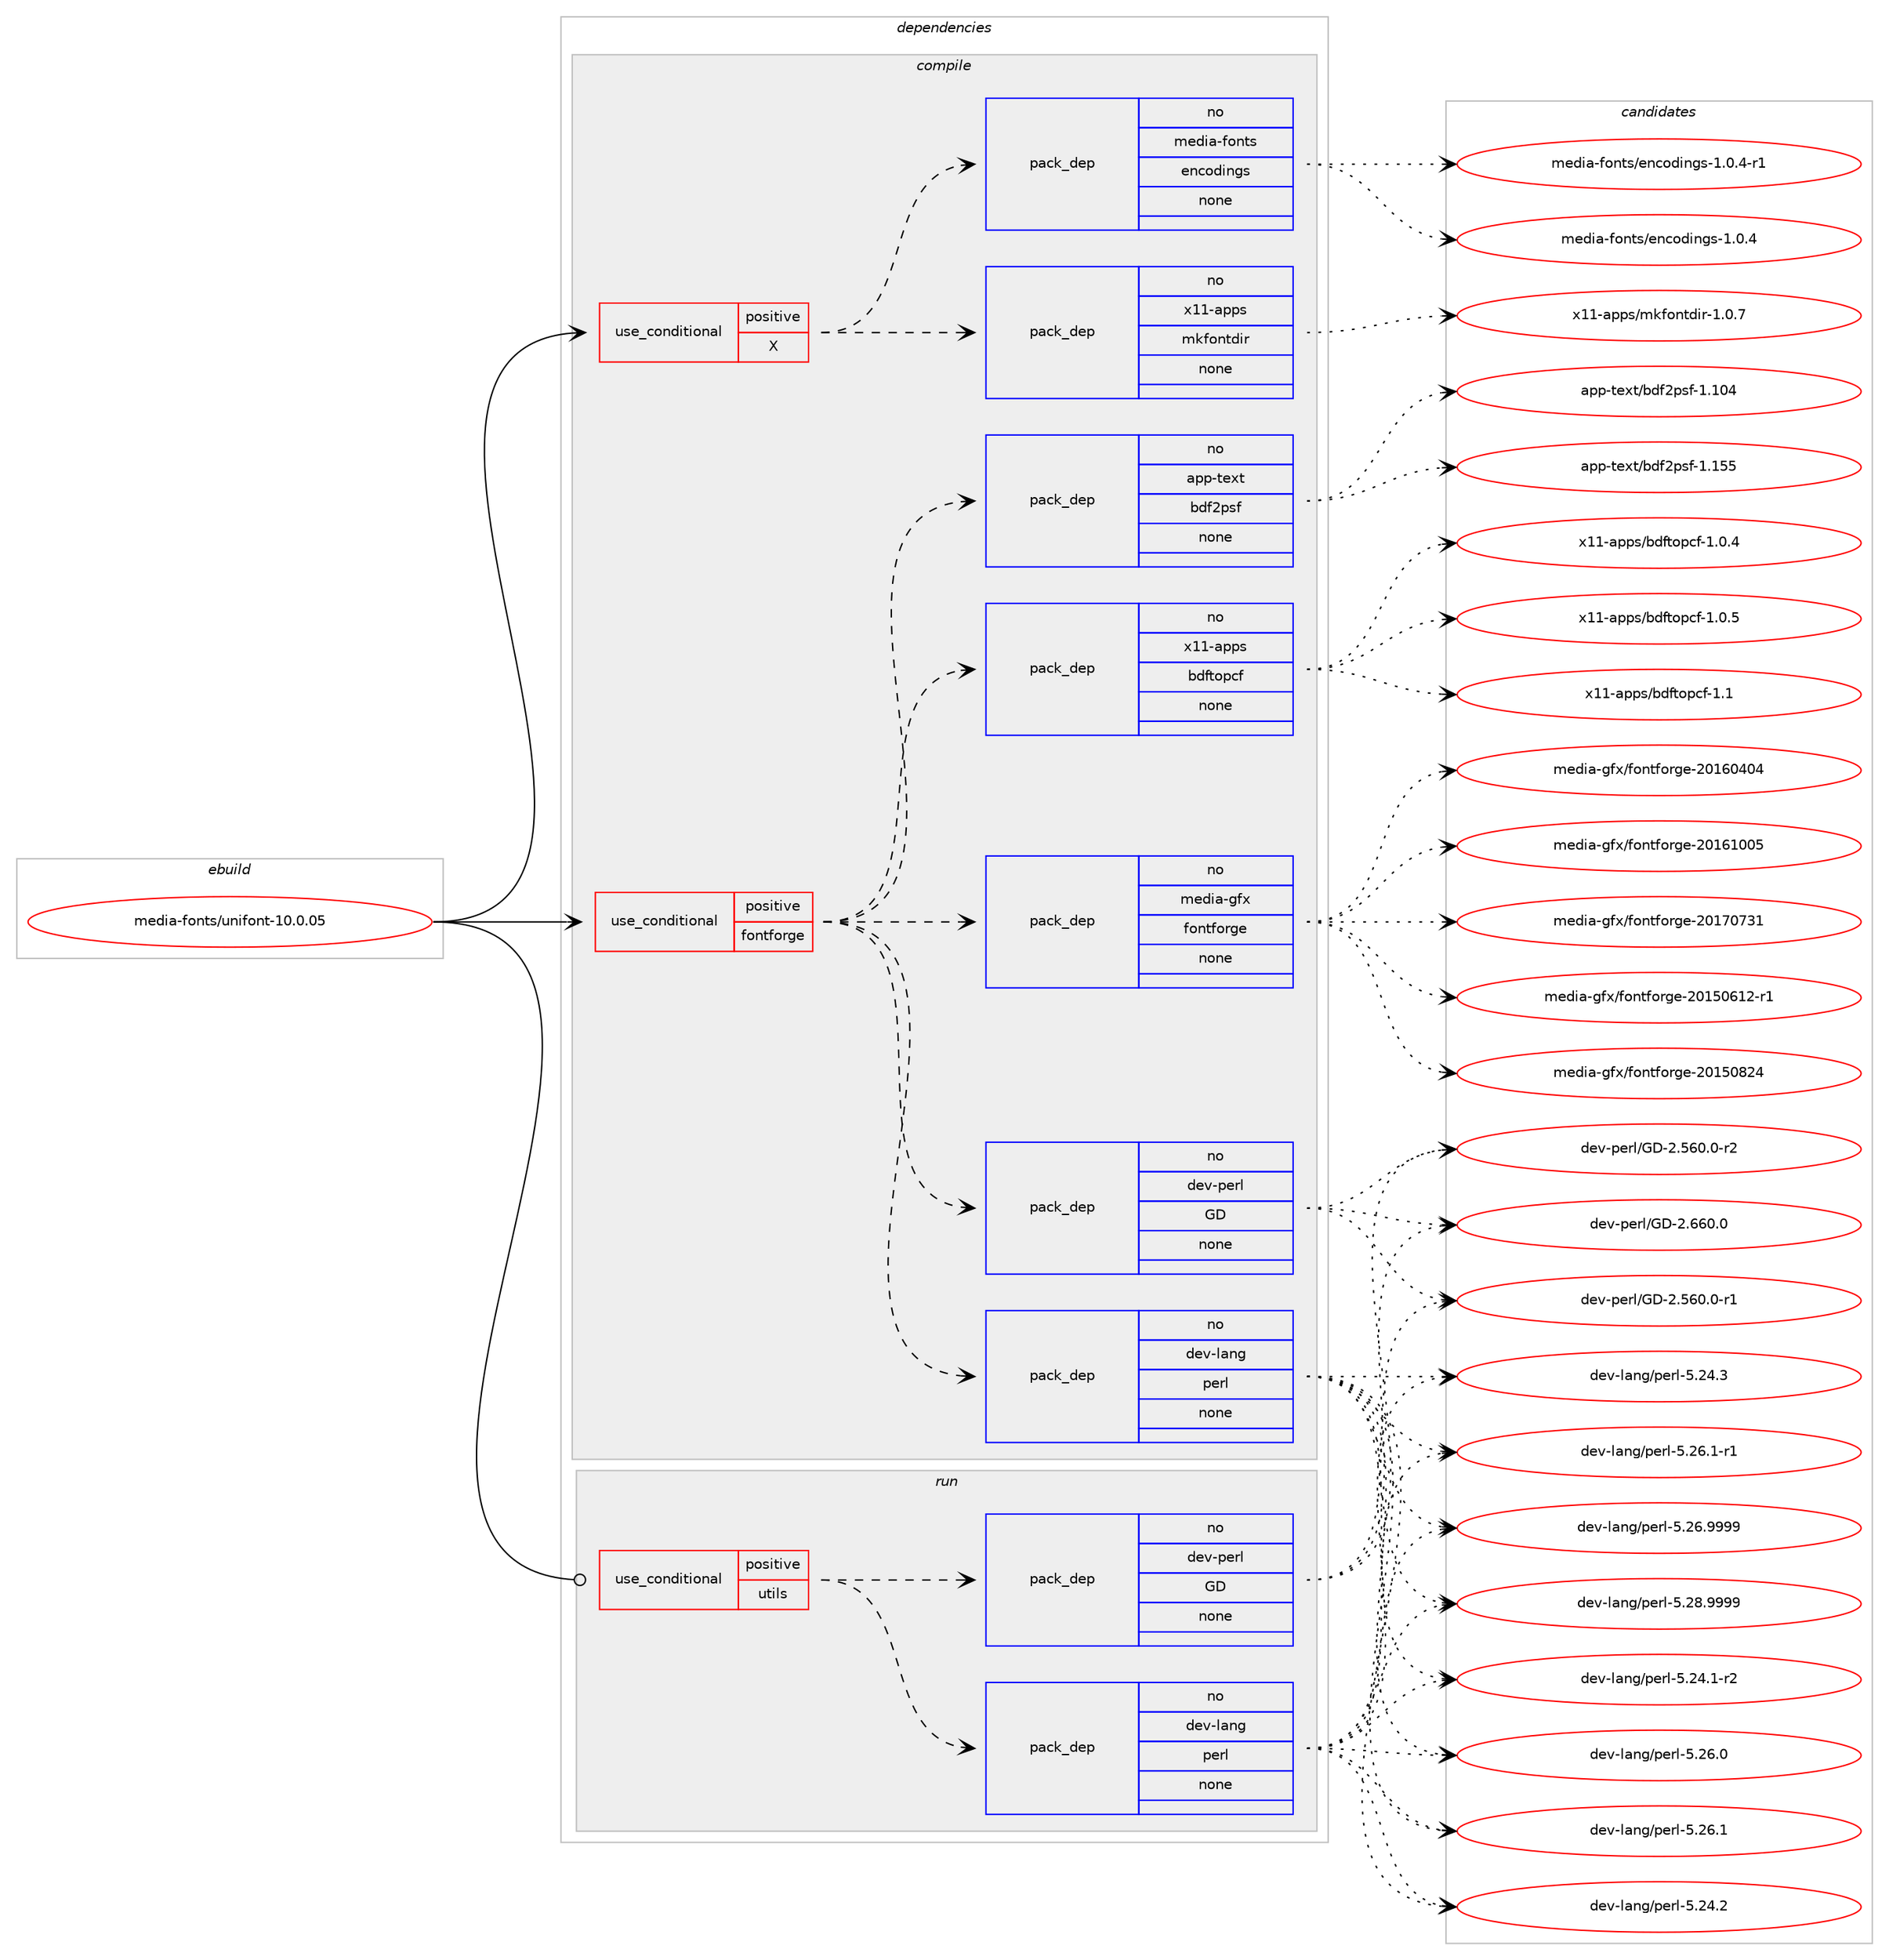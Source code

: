 digraph prolog {

# *************
# Graph options
# *************

newrank=true;
concentrate=true;
compound=true;
graph [rankdir=LR,fontname=Helvetica,fontsize=10,ranksep=1.5];#, ranksep=2.5, nodesep=0.2];
edge  [arrowhead=vee];
node  [fontname=Helvetica,fontsize=10];

# **********
# The ebuild
# **********

subgraph cluster_leftcol {
color=gray;
rank=same;
label=<<i>ebuild</i>>;
id [label="media-fonts/unifont-10.0.05", color=red, width=4, href="../media-fonts/unifont-10.0.05.svg"];
}

# ****************
# The dependencies
# ****************

subgraph cluster_midcol {
color=gray;
label=<<i>dependencies</i>>;
subgraph cluster_compile {
fillcolor="#eeeeee";
style=filled;
label=<<i>compile</i>>;
subgraph cond86801 {
dependency350526 [label=<<TABLE BORDER="0" CELLBORDER="1" CELLSPACING="0" CELLPADDING="4"><TR><TD ROWSPAN="3" CELLPADDING="10">use_conditional</TD></TR><TR><TD>positive</TD></TR><TR><TD>X</TD></TR></TABLE>>, shape=none, color=red];
subgraph pack258399 {
dependency350527 [label=<<TABLE BORDER="0" CELLBORDER="1" CELLSPACING="0" CELLPADDING="4" WIDTH="220"><TR><TD ROWSPAN="6" CELLPADDING="30">pack_dep</TD></TR><TR><TD WIDTH="110">no</TD></TR><TR><TD>x11-apps</TD></TR><TR><TD>mkfontdir</TD></TR><TR><TD>none</TD></TR><TR><TD></TD></TR></TABLE>>, shape=none, color=blue];
}
dependency350526:e -> dependency350527:w [weight=20,style="dashed",arrowhead="vee"];
subgraph pack258400 {
dependency350528 [label=<<TABLE BORDER="0" CELLBORDER="1" CELLSPACING="0" CELLPADDING="4" WIDTH="220"><TR><TD ROWSPAN="6" CELLPADDING="30">pack_dep</TD></TR><TR><TD WIDTH="110">no</TD></TR><TR><TD>media-fonts</TD></TR><TR><TD>encodings</TD></TR><TR><TD>none</TD></TR><TR><TD></TD></TR></TABLE>>, shape=none, color=blue];
}
dependency350526:e -> dependency350528:w [weight=20,style="dashed",arrowhead="vee"];
}
id:e -> dependency350526:w [weight=20,style="solid",arrowhead="vee"];
subgraph cond86802 {
dependency350529 [label=<<TABLE BORDER="0" CELLBORDER="1" CELLSPACING="0" CELLPADDING="4"><TR><TD ROWSPAN="3" CELLPADDING="10">use_conditional</TD></TR><TR><TD>positive</TD></TR><TR><TD>fontforge</TD></TR></TABLE>>, shape=none, color=red];
subgraph pack258401 {
dependency350530 [label=<<TABLE BORDER="0" CELLBORDER="1" CELLSPACING="0" CELLPADDING="4" WIDTH="220"><TR><TD ROWSPAN="6" CELLPADDING="30">pack_dep</TD></TR><TR><TD WIDTH="110">no</TD></TR><TR><TD>app-text</TD></TR><TR><TD>bdf2psf</TD></TR><TR><TD>none</TD></TR><TR><TD></TD></TR></TABLE>>, shape=none, color=blue];
}
dependency350529:e -> dependency350530:w [weight=20,style="dashed",arrowhead="vee"];
subgraph pack258402 {
dependency350531 [label=<<TABLE BORDER="0" CELLBORDER="1" CELLSPACING="0" CELLPADDING="4" WIDTH="220"><TR><TD ROWSPAN="6" CELLPADDING="30">pack_dep</TD></TR><TR><TD WIDTH="110">no</TD></TR><TR><TD>dev-lang</TD></TR><TR><TD>perl</TD></TR><TR><TD>none</TD></TR><TR><TD></TD></TR></TABLE>>, shape=none, color=blue];
}
dependency350529:e -> dependency350531:w [weight=20,style="dashed",arrowhead="vee"];
subgraph pack258403 {
dependency350532 [label=<<TABLE BORDER="0" CELLBORDER="1" CELLSPACING="0" CELLPADDING="4" WIDTH="220"><TR><TD ROWSPAN="6" CELLPADDING="30">pack_dep</TD></TR><TR><TD WIDTH="110">no</TD></TR><TR><TD>dev-perl</TD></TR><TR><TD>GD</TD></TR><TR><TD>none</TD></TR><TR><TD></TD></TR></TABLE>>, shape=none, color=blue];
}
dependency350529:e -> dependency350532:w [weight=20,style="dashed",arrowhead="vee"];
subgraph pack258404 {
dependency350533 [label=<<TABLE BORDER="0" CELLBORDER="1" CELLSPACING="0" CELLPADDING="4" WIDTH="220"><TR><TD ROWSPAN="6" CELLPADDING="30">pack_dep</TD></TR><TR><TD WIDTH="110">no</TD></TR><TR><TD>media-gfx</TD></TR><TR><TD>fontforge</TD></TR><TR><TD>none</TD></TR><TR><TD></TD></TR></TABLE>>, shape=none, color=blue];
}
dependency350529:e -> dependency350533:w [weight=20,style="dashed",arrowhead="vee"];
subgraph pack258405 {
dependency350534 [label=<<TABLE BORDER="0" CELLBORDER="1" CELLSPACING="0" CELLPADDING="4" WIDTH="220"><TR><TD ROWSPAN="6" CELLPADDING="30">pack_dep</TD></TR><TR><TD WIDTH="110">no</TD></TR><TR><TD>x11-apps</TD></TR><TR><TD>bdftopcf</TD></TR><TR><TD>none</TD></TR><TR><TD></TD></TR></TABLE>>, shape=none, color=blue];
}
dependency350529:e -> dependency350534:w [weight=20,style="dashed",arrowhead="vee"];
}
id:e -> dependency350529:w [weight=20,style="solid",arrowhead="vee"];
}
subgraph cluster_compileandrun {
fillcolor="#eeeeee";
style=filled;
label=<<i>compile and run</i>>;
}
subgraph cluster_run {
fillcolor="#eeeeee";
style=filled;
label=<<i>run</i>>;
subgraph cond86803 {
dependency350535 [label=<<TABLE BORDER="0" CELLBORDER="1" CELLSPACING="0" CELLPADDING="4"><TR><TD ROWSPAN="3" CELLPADDING="10">use_conditional</TD></TR><TR><TD>positive</TD></TR><TR><TD>utils</TD></TR></TABLE>>, shape=none, color=red];
subgraph pack258406 {
dependency350536 [label=<<TABLE BORDER="0" CELLBORDER="1" CELLSPACING="0" CELLPADDING="4" WIDTH="220"><TR><TD ROWSPAN="6" CELLPADDING="30">pack_dep</TD></TR><TR><TD WIDTH="110">no</TD></TR><TR><TD>dev-lang</TD></TR><TR><TD>perl</TD></TR><TR><TD>none</TD></TR><TR><TD></TD></TR></TABLE>>, shape=none, color=blue];
}
dependency350535:e -> dependency350536:w [weight=20,style="dashed",arrowhead="vee"];
subgraph pack258407 {
dependency350537 [label=<<TABLE BORDER="0" CELLBORDER="1" CELLSPACING="0" CELLPADDING="4" WIDTH="220"><TR><TD ROWSPAN="6" CELLPADDING="30">pack_dep</TD></TR><TR><TD WIDTH="110">no</TD></TR><TR><TD>dev-perl</TD></TR><TR><TD>GD</TD></TR><TR><TD>none</TD></TR><TR><TD></TD></TR></TABLE>>, shape=none, color=blue];
}
dependency350535:e -> dependency350537:w [weight=20,style="dashed",arrowhead="vee"];
}
id:e -> dependency350535:w [weight=20,style="solid",arrowhead="odot"];
}
}

# **************
# The candidates
# **************

subgraph cluster_choices {
rank=same;
color=gray;
label=<<i>candidates</i>>;

subgraph choice258399 {
color=black;
nodesep=1;
choice1204949459711211211547109107102111110116100105114454946484655 [label="x11-apps/mkfontdir-1.0.7", color=red, width=4,href="../x11-apps/mkfontdir-1.0.7.svg"];
dependency350527:e -> choice1204949459711211211547109107102111110116100105114454946484655:w [style=dotted,weight="100"];
}
subgraph choice258400 {
color=black;
nodesep=1;
choice10910110010597451021111101161154710111099111100105110103115454946484652 [label="media-fonts/encodings-1.0.4", color=red, width=4,href="../media-fonts/encodings-1.0.4.svg"];
choice109101100105974510211111011611547101110991111001051101031154549464846524511449 [label="media-fonts/encodings-1.0.4-r1", color=red, width=4,href="../media-fonts/encodings-1.0.4-r1.svg"];
dependency350528:e -> choice10910110010597451021111101161154710111099111100105110103115454946484652:w [style=dotted,weight="100"];
dependency350528:e -> choice109101100105974510211111011611547101110991111001051101031154549464846524511449:w [style=dotted,weight="100"];
}
subgraph choice258401 {
color=black;
nodesep=1;
choice9711211245116101120116479810010250112115102454946494852 [label="app-text/bdf2psf-1.104", color=red, width=4,href="../app-text/bdf2psf-1.104.svg"];
choice9711211245116101120116479810010250112115102454946495353 [label="app-text/bdf2psf-1.155", color=red, width=4,href="../app-text/bdf2psf-1.155.svg"];
dependency350530:e -> choice9711211245116101120116479810010250112115102454946494852:w [style=dotted,weight="100"];
dependency350530:e -> choice9711211245116101120116479810010250112115102454946495353:w [style=dotted,weight="100"];
}
subgraph choice258402 {
color=black;
nodesep=1;
choice100101118451089711010347112101114108455346505246494511450 [label="dev-lang/perl-5.24.1-r2", color=red, width=4,href="../dev-lang/perl-5.24.1-r2.svg"];
choice10010111845108971101034711210111410845534650524650 [label="dev-lang/perl-5.24.2", color=red, width=4,href="../dev-lang/perl-5.24.2.svg"];
choice10010111845108971101034711210111410845534650524651 [label="dev-lang/perl-5.24.3", color=red, width=4,href="../dev-lang/perl-5.24.3.svg"];
choice10010111845108971101034711210111410845534650544648 [label="dev-lang/perl-5.26.0", color=red, width=4,href="../dev-lang/perl-5.26.0.svg"];
choice10010111845108971101034711210111410845534650544649 [label="dev-lang/perl-5.26.1", color=red, width=4,href="../dev-lang/perl-5.26.1.svg"];
choice100101118451089711010347112101114108455346505446494511449 [label="dev-lang/perl-5.26.1-r1", color=red, width=4,href="../dev-lang/perl-5.26.1-r1.svg"];
choice10010111845108971101034711210111410845534650544657575757 [label="dev-lang/perl-5.26.9999", color=red, width=4,href="../dev-lang/perl-5.26.9999.svg"];
choice10010111845108971101034711210111410845534650564657575757 [label="dev-lang/perl-5.28.9999", color=red, width=4,href="../dev-lang/perl-5.28.9999.svg"];
dependency350531:e -> choice100101118451089711010347112101114108455346505246494511450:w [style=dotted,weight="100"];
dependency350531:e -> choice10010111845108971101034711210111410845534650524650:w [style=dotted,weight="100"];
dependency350531:e -> choice10010111845108971101034711210111410845534650524651:w [style=dotted,weight="100"];
dependency350531:e -> choice10010111845108971101034711210111410845534650544648:w [style=dotted,weight="100"];
dependency350531:e -> choice10010111845108971101034711210111410845534650544649:w [style=dotted,weight="100"];
dependency350531:e -> choice100101118451089711010347112101114108455346505446494511449:w [style=dotted,weight="100"];
dependency350531:e -> choice10010111845108971101034711210111410845534650544657575757:w [style=dotted,weight="100"];
dependency350531:e -> choice10010111845108971101034711210111410845534650564657575757:w [style=dotted,weight="100"];
}
subgraph choice258403 {
color=black;
nodesep=1;
choice1001011184511210111410847716845504653544846484511449 [label="dev-perl/GD-2.560.0-r1", color=red, width=4,href="../dev-perl/GD-2.560.0-r1.svg"];
choice1001011184511210111410847716845504653544846484511450 [label="dev-perl/GD-2.560.0-r2", color=red, width=4,href="../dev-perl/GD-2.560.0-r2.svg"];
choice100101118451121011141084771684550465454484648 [label="dev-perl/GD-2.660.0", color=red, width=4,href="../dev-perl/GD-2.660.0.svg"];
dependency350532:e -> choice1001011184511210111410847716845504653544846484511449:w [style=dotted,weight="100"];
dependency350532:e -> choice1001011184511210111410847716845504653544846484511450:w [style=dotted,weight="100"];
dependency350532:e -> choice100101118451121011141084771684550465454484648:w [style=dotted,weight="100"];
}
subgraph choice258404 {
color=black;
nodesep=1;
choice1091011001059745103102120471021111101161021111141031014550484953485449504511449 [label="media-gfx/fontforge-20150612-r1", color=red, width=4,href="../media-gfx/fontforge-20150612-r1.svg"];
choice109101100105974510310212047102111110116102111114103101455048495348565052 [label="media-gfx/fontforge-20150824", color=red, width=4,href="../media-gfx/fontforge-20150824.svg"];
choice109101100105974510310212047102111110116102111114103101455048495448524852 [label="media-gfx/fontforge-20160404", color=red, width=4,href="../media-gfx/fontforge-20160404.svg"];
choice109101100105974510310212047102111110116102111114103101455048495449484853 [label="media-gfx/fontforge-20161005", color=red, width=4,href="../media-gfx/fontforge-20161005.svg"];
choice109101100105974510310212047102111110116102111114103101455048495548555149 [label="media-gfx/fontforge-20170731", color=red, width=4,href="../media-gfx/fontforge-20170731.svg"];
dependency350533:e -> choice1091011001059745103102120471021111101161021111141031014550484953485449504511449:w [style=dotted,weight="100"];
dependency350533:e -> choice109101100105974510310212047102111110116102111114103101455048495348565052:w [style=dotted,weight="100"];
dependency350533:e -> choice109101100105974510310212047102111110116102111114103101455048495448524852:w [style=dotted,weight="100"];
dependency350533:e -> choice109101100105974510310212047102111110116102111114103101455048495449484853:w [style=dotted,weight="100"];
dependency350533:e -> choice109101100105974510310212047102111110116102111114103101455048495548555149:w [style=dotted,weight="100"];
}
subgraph choice258405 {
color=black;
nodesep=1;
choice12049494597112112115479810010211611111299102454946484652 [label="x11-apps/bdftopcf-1.0.4", color=red, width=4,href="../x11-apps/bdftopcf-1.0.4.svg"];
choice12049494597112112115479810010211611111299102454946484653 [label="x11-apps/bdftopcf-1.0.5", color=red, width=4,href="../x11-apps/bdftopcf-1.0.5.svg"];
choice1204949459711211211547981001021161111129910245494649 [label="x11-apps/bdftopcf-1.1", color=red, width=4,href="../x11-apps/bdftopcf-1.1.svg"];
dependency350534:e -> choice12049494597112112115479810010211611111299102454946484652:w [style=dotted,weight="100"];
dependency350534:e -> choice12049494597112112115479810010211611111299102454946484653:w [style=dotted,weight="100"];
dependency350534:e -> choice1204949459711211211547981001021161111129910245494649:w [style=dotted,weight="100"];
}
subgraph choice258406 {
color=black;
nodesep=1;
choice100101118451089711010347112101114108455346505246494511450 [label="dev-lang/perl-5.24.1-r2", color=red, width=4,href="../dev-lang/perl-5.24.1-r2.svg"];
choice10010111845108971101034711210111410845534650524650 [label="dev-lang/perl-5.24.2", color=red, width=4,href="../dev-lang/perl-5.24.2.svg"];
choice10010111845108971101034711210111410845534650524651 [label="dev-lang/perl-5.24.3", color=red, width=4,href="../dev-lang/perl-5.24.3.svg"];
choice10010111845108971101034711210111410845534650544648 [label="dev-lang/perl-5.26.0", color=red, width=4,href="../dev-lang/perl-5.26.0.svg"];
choice10010111845108971101034711210111410845534650544649 [label="dev-lang/perl-5.26.1", color=red, width=4,href="../dev-lang/perl-5.26.1.svg"];
choice100101118451089711010347112101114108455346505446494511449 [label="dev-lang/perl-5.26.1-r1", color=red, width=4,href="../dev-lang/perl-5.26.1-r1.svg"];
choice10010111845108971101034711210111410845534650544657575757 [label="dev-lang/perl-5.26.9999", color=red, width=4,href="../dev-lang/perl-5.26.9999.svg"];
choice10010111845108971101034711210111410845534650564657575757 [label="dev-lang/perl-5.28.9999", color=red, width=4,href="../dev-lang/perl-5.28.9999.svg"];
dependency350536:e -> choice100101118451089711010347112101114108455346505246494511450:w [style=dotted,weight="100"];
dependency350536:e -> choice10010111845108971101034711210111410845534650524650:w [style=dotted,weight="100"];
dependency350536:e -> choice10010111845108971101034711210111410845534650524651:w [style=dotted,weight="100"];
dependency350536:e -> choice10010111845108971101034711210111410845534650544648:w [style=dotted,weight="100"];
dependency350536:e -> choice10010111845108971101034711210111410845534650544649:w [style=dotted,weight="100"];
dependency350536:e -> choice100101118451089711010347112101114108455346505446494511449:w [style=dotted,weight="100"];
dependency350536:e -> choice10010111845108971101034711210111410845534650544657575757:w [style=dotted,weight="100"];
dependency350536:e -> choice10010111845108971101034711210111410845534650564657575757:w [style=dotted,weight="100"];
}
subgraph choice258407 {
color=black;
nodesep=1;
choice1001011184511210111410847716845504653544846484511449 [label="dev-perl/GD-2.560.0-r1", color=red, width=4,href="../dev-perl/GD-2.560.0-r1.svg"];
choice1001011184511210111410847716845504653544846484511450 [label="dev-perl/GD-2.560.0-r2", color=red, width=4,href="../dev-perl/GD-2.560.0-r2.svg"];
choice100101118451121011141084771684550465454484648 [label="dev-perl/GD-2.660.0", color=red, width=4,href="../dev-perl/GD-2.660.0.svg"];
dependency350537:e -> choice1001011184511210111410847716845504653544846484511449:w [style=dotted,weight="100"];
dependency350537:e -> choice1001011184511210111410847716845504653544846484511450:w [style=dotted,weight="100"];
dependency350537:e -> choice100101118451121011141084771684550465454484648:w [style=dotted,weight="100"];
}
}

}
